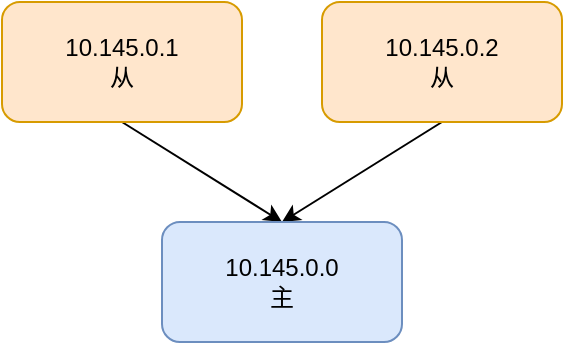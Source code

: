 <mxfile version="15.8.4" type="device"><diagram id="TT4DbeJhaCGVPmX-Ahog" name="第 1 页"><mxGraphModel dx="946" dy="624" grid="1" gridSize="10" guides="1" tooltips="1" connect="1" arrows="1" fold="1" page="1" pageScale="1" pageWidth="827" pageHeight="1169" math="0" shadow="0"><root><mxCell id="0"/><mxCell id="1" parent="0"/><mxCell id="v9fi9mrnhSmuGLDIjMS--5" style="edgeStyle=none;rounded=0;orthogonalLoop=1;jettySize=auto;html=1;exitX=0.5;exitY=1;exitDx=0;exitDy=0;entryX=0.5;entryY=0;entryDx=0;entryDy=0;" edge="1" parent="1" source="v9fi9mrnhSmuGLDIjMS--1" target="v9fi9mrnhSmuGLDIjMS--3"><mxGeometry relative="1" as="geometry"/></mxCell><mxCell id="v9fi9mrnhSmuGLDIjMS--1" value="10.145.0.1&lt;br&gt;从" style="rounded=1;whiteSpace=wrap;html=1;fillColor=#ffe6cc;strokeColor=#d79b00;" vertex="1" parent="1"><mxGeometry x="150" y="210" width="120" height="60" as="geometry"/></mxCell><mxCell id="v9fi9mrnhSmuGLDIjMS--6" style="edgeStyle=none;rounded=0;orthogonalLoop=1;jettySize=auto;html=1;exitX=0.5;exitY=1;exitDx=0;exitDy=0;entryX=0.5;entryY=0;entryDx=0;entryDy=0;" edge="1" parent="1" source="v9fi9mrnhSmuGLDIjMS--2" target="v9fi9mrnhSmuGLDIjMS--3"><mxGeometry relative="1" as="geometry"/></mxCell><mxCell id="v9fi9mrnhSmuGLDIjMS--2" value="10.145.0.2&lt;br&gt;从" style="rounded=1;whiteSpace=wrap;html=1;fillColor=#ffe6cc;strokeColor=#d79b00;" vertex="1" parent="1"><mxGeometry x="310" y="210" width="120" height="60" as="geometry"/></mxCell><mxCell id="v9fi9mrnhSmuGLDIjMS--3" value="10.145.0.0&lt;br&gt;主" style="rounded=1;whiteSpace=wrap;html=1;fillColor=#dae8fc;strokeColor=#6c8ebf;" vertex="1" parent="1"><mxGeometry x="230" y="320" width="120" height="60" as="geometry"/></mxCell></root></mxGraphModel></diagram></mxfile>